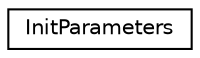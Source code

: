digraph "Graphical Class Hierarchy"
{
 // LATEX_PDF_SIZE
  edge [fontname="Helvetica",fontsize="10",labelfontname="Helvetica",labelfontsize="10"];
  node [fontname="Helvetica",fontsize="10",shape=record];
  rankdir="LR";
  Node0 [label="InitParameters",height=0.2,width=0.4,color="black", fillcolor="white", style="filled",URL="$classsl_1_1InitParameters.html",tooltip="Struct containing all parameters passed to the SDK when initializing the ZED. These parameters will b..."];
}
